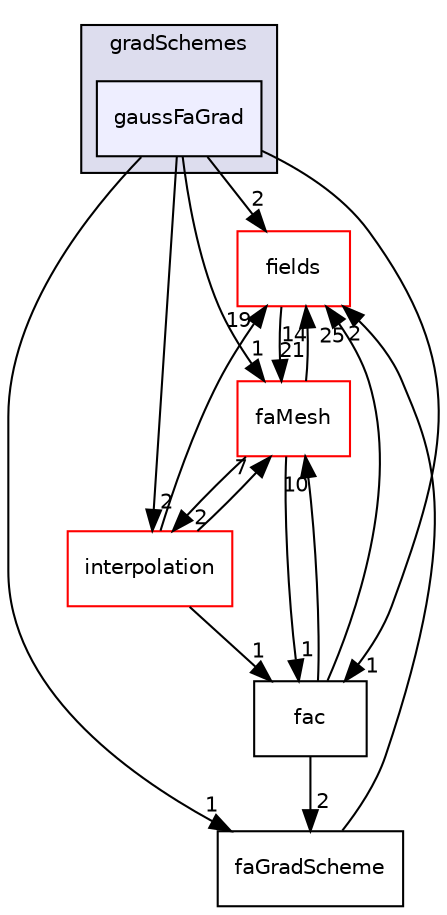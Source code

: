 digraph "src/finiteArea/finiteArea/gradSchemes/gaussFaGrad" {
  bgcolor=transparent;
  compound=true
  node [ fontsize="10", fontname="Helvetica"];
  edge [ labelfontsize="10", labelfontname="Helvetica"];
  subgraph clusterdir_cc5a8798c3fe9c94eaaef0cef369eaad {
    graph [ bgcolor="#ddddee", pencolor="black", label="gradSchemes" fontname="Helvetica", fontsize="10", URL="dir_cc5a8798c3fe9c94eaaef0cef369eaad.html"]
  dir_cd298d060744651ce9fb813038c0019e [shape=box, label="gaussFaGrad", style="filled", fillcolor="#eeeeff", pencolor="black", URL="dir_cd298d060744651ce9fb813038c0019e.html"];
  }
  dir_82c77a639fb8894523e0866635d617d1 [shape=box label="fields" color="red" URL="dir_82c77a639fb8894523e0866635d617d1.html"];
  dir_15aafd37ee87fbe9911ba23e923cc2c7 [shape=box label="fac" URL="dir_15aafd37ee87fbe9911ba23e923cc2c7.html"];
  dir_f14612db68a06d13a87d37d60dc895d5 [shape=box label="faMesh" color="red" URL="dir_f14612db68a06d13a87d37d60dc895d5.html"];
  dir_880b478b7287aa29b2969cd4b71f61be [shape=box label="interpolation" color="red" URL="dir_880b478b7287aa29b2969cd4b71f61be.html"];
  dir_999970b336e746faff42463e72c22c77 [shape=box label="faGradScheme" URL="dir_999970b336e746faff42463e72c22c77.html"];
  dir_cd298d060744651ce9fb813038c0019e->dir_82c77a639fb8894523e0866635d617d1 [headlabel="2", labeldistance=1.5 headhref="dir_000794_000734.html"];
  dir_cd298d060744651ce9fb813038c0019e->dir_15aafd37ee87fbe9911ba23e923cc2c7 [headlabel="1", labeldistance=1.5 headhref="dir_000794_000789.html"];
  dir_cd298d060744651ce9fb813038c0019e->dir_f14612db68a06d13a87d37d60dc895d5 [headlabel="1", labeldistance=1.5 headhref="dir_000794_000719.html"];
  dir_cd298d060744651ce9fb813038c0019e->dir_880b478b7287aa29b2969cd4b71f61be [headlabel="2", labeldistance=1.5 headhref="dir_000794_000808.html"];
  dir_cd298d060744651ce9fb813038c0019e->dir_999970b336e746faff42463e72c22c77 [headlabel="1", labeldistance=1.5 headhref="dir_000794_000793.html"];
  dir_82c77a639fb8894523e0866635d617d1->dir_f14612db68a06d13a87d37d60dc895d5 [headlabel="21", labeldistance=1.5 headhref="dir_000734_000719.html"];
  dir_15aafd37ee87fbe9911ba23e923cc2c7->dir_82c77a639fb8894523e0866635d617d1 [headlabel="25", labeldistance=1.5 headhref="dir_000789_000734.html"];
  dir_15aafd37ee87fbe9911ba23e923cc2c7->dir_f14612db68a06d13a87d37d60dc895d5 [headlabel="10", labeldistance=1.5 headhref="dir_000789_000719.html"];
  dir_15aafd37ee87fbe9911ba23e923cc2c7->dir_999970b336e746faff42463e72c22c77 [headlabel="2", labeldistance=1.5 headhref="dir_000789_000793.html"];
  dir_f14612db68a06d13a87d37d60dc895d5->dir_82c77a639fb8894523e0866635d617d1 [headlabel="14", labeldistance=1.5 headhref="dir_000719_000734.html"];
  dir_f14612db68a06d13a87d37d60dc895d5->dir_15aafd37ee87fbe9911ba23e923cc2c7 [headlabel="1", labeldistance=1.5 headhref="dir_000719_000789.html"];
  dir_f14612db68a06d13a87d37d60dc895d5->dir_880b478b7287aa29b2969cd4b71f61be [headlabel="2", labeldistance=1.5 headhref="dir_000719_000808.html"];
  dir_880b478b7287aa29b2969cd4b71f61be->dir_82c77a639fb8894523e0866635d617d1 [headlabel="19", labeldistance=1.5 headhref="dir_000808_000734.html"];
  dir_880b478b7287aa29b2969cd4b71f61be->dir_15aafd37ee87fbe9911ba23e923cc2c7 [headlabel="1", labeldistance=1.5 headhref="dir_000808_000789.html"];
  dir_880b478b7287aa29b2969cd4b71f61be->dir_f14612db68a06d13a87d37d60dc895d5 [headlabel="7", labeldistance=1.5 headhref="dir_000808_000719.html"];
  dir_999970b336e746faff42463e72c22c77->dir_82c77a639fb8894523e0866635d617d1 [headlabel="2", labeldistance=1.5 headhref="dir_000793_000734.html"];
}
